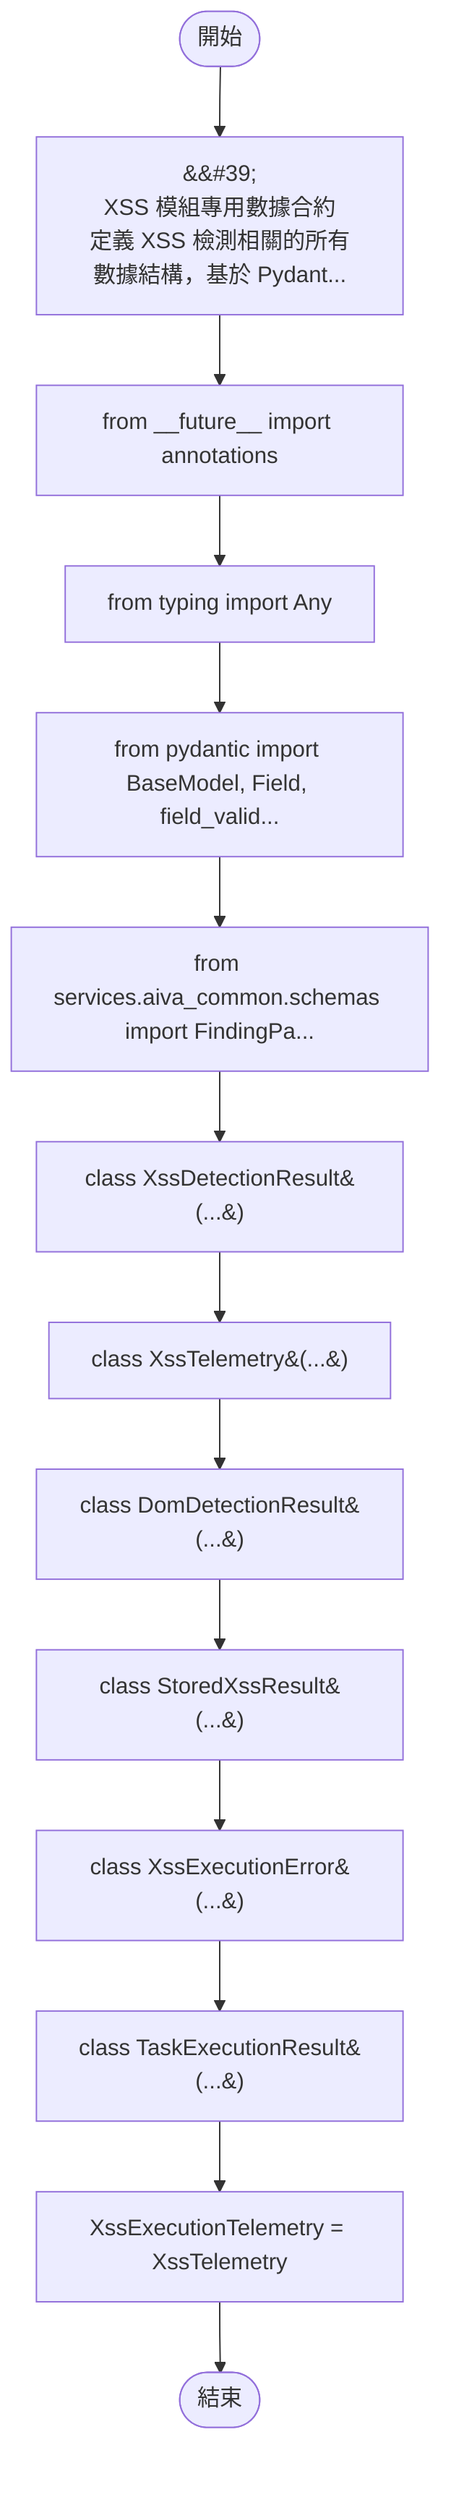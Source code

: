 flowchart TB
    n1([開始])
    n2([結束])
    n3[&amp;&#35;39;\nXSS 模組專用數據合約\n定義 XSS 檢測相關的所有數據結構，基於 Pydant...]
    n4[from __future__ import annotations]
    n5[from typing import Any]
    n6[from pydantic import BaseModel, Field, field_valid...]
    n7[from services.aiva_common.schemas import FindingPa...]
    n8[class XssDetectionResult&#40;...&#41;]
    n9[class XssTelemetry&#40;...&#41;]
    n10[class DomDetectionResult&#40;...&#41;]
    n11[class StoredXssResult&#40;...&#41;]
    n12[class XssExecutionError&#40;...&#41;]
    n13[class TaskExecutionResult&#40;...&#41;]
    n14[XssExecutionTelemetry = XssTelemetry]
    n1 --> n3
    n3 --> n4
    n4 --> n5
    n5 --> n6
    n6 --> n7
    n7 --> n8
    n8 --> n9
    n9 --> n10
    n10 --> n11
    n11 --> n12
    n12 --> n13
    n13 --> n14
    n14 --> n2